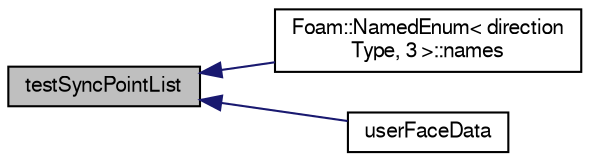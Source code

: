 digraph "testSyncPointList"
{
  bgcolor="transparent";
  edge [fontname="FreeSans",fontsize="10",labelfontname="FreeSans",labelfontsize="10"];
  node [fontname="FreeSans",fontsize="10",shape=record];
  rankdir="LR";
  Node15824 [label="testSyncPointList",height=0.2,width=0.4,color="black", fillcolor="grey75", style="filled", fontcolor="black"];
  Node15824 -> Node15825 [dir="back",color="midnightblue",fontsize="10",style="solid",fontname="FreeSans"];
  Node15825 [label="Foam::NamedEnum\< direction\lType, 3 \>::names",height=0.2,width=0.4,color="black",URL="$a25998.html#a7350da3a0edd92cd11e6c479c9967dc8"];
  Node15824 -> Node15826 [dir="back",color="midnightblue",fontsize="10",style="solid",fontname="FreeSans"];
  Node15826 [label="userFaceData",height=0.2,width=0.4,color="black",URL="$a24662.html#a2cb6efa4184bedfbed60b069881c26a3"];
}

